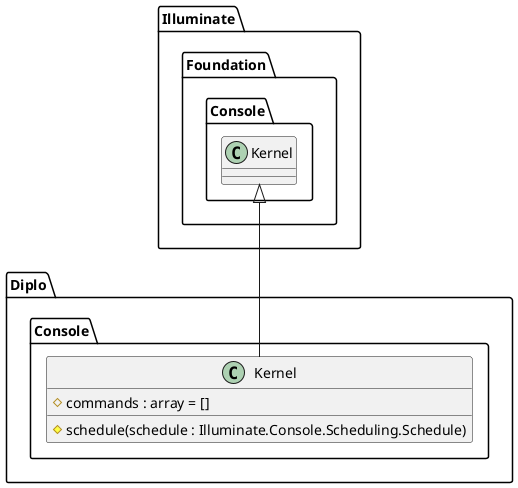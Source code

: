 @startuml
class Diplo.Console.Kernel {
    #commands : array = []
    #schedule(schedule : Illuminate.Console.Scheduling.Schedule)
}
class Diplo.Console.Kernel extends Illuminate.Foundation.Console.Kernel
@enduml
